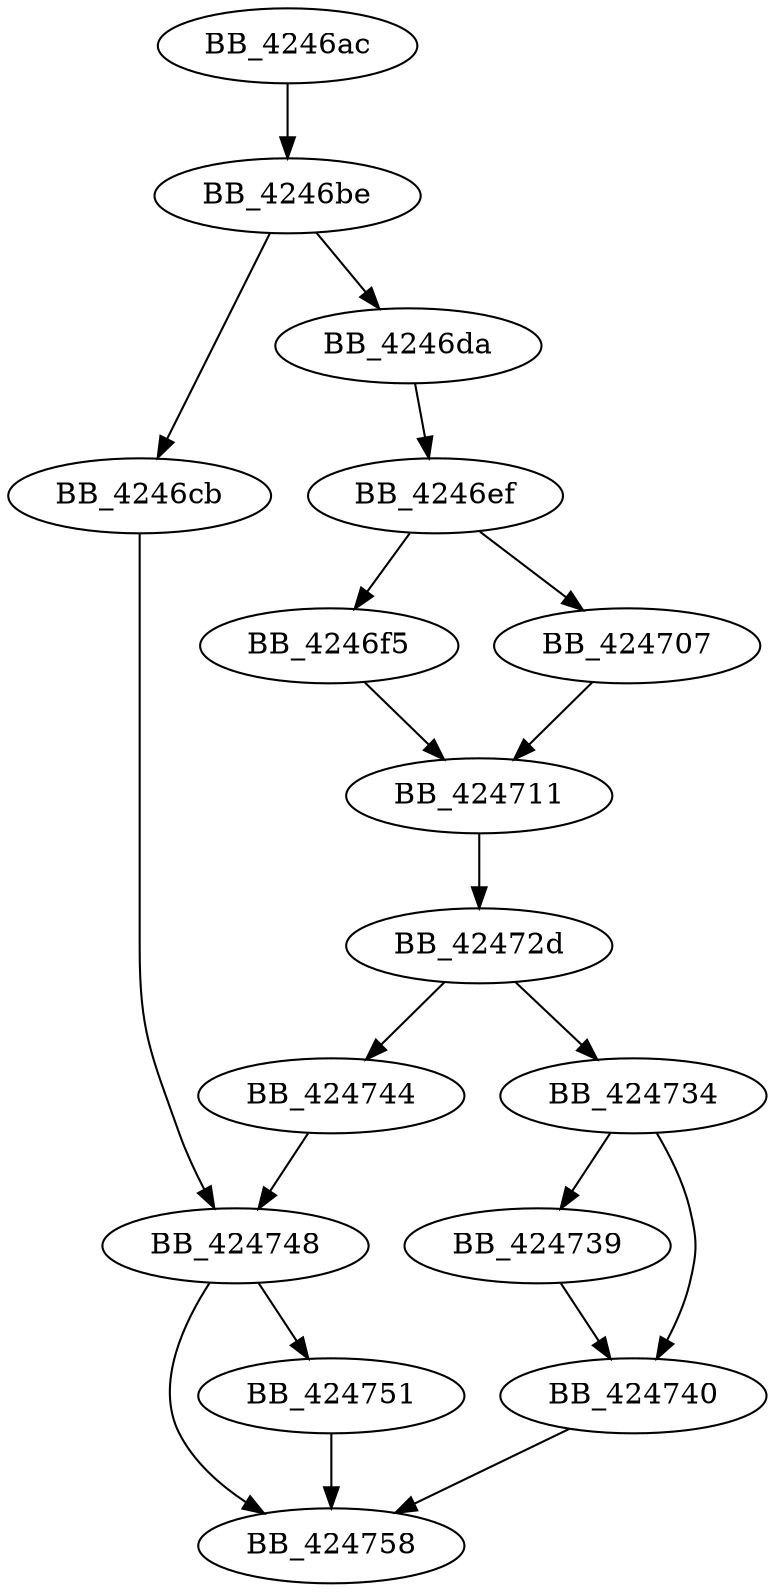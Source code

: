 DiGraph __isctype_l{
BB_4246ac->BB_4246be
BB_4246be->BB_4246cb
BB_4246be->BB_4246da
BB_4246cb->BB_424748
BB_4246da->BB_4246ef
BB_4246ef->BB_4246f5
BB_4246ef->BB_424707
BB_4246f5->BB_424711
BB_424707->BB_424711
BB_424711->BB_42472d
BB_42472d->BB_424734
BB_42472d->BB_424744
BB_424734->BB_424739
BB_424734->BB_424740
BB_424739->BB_424740
BB_424740->BB_424758
BB_424744->BB_424748
BB_424748->BB_424751
BB_424748->BB_424758
BB_424751->BB_424758
}
